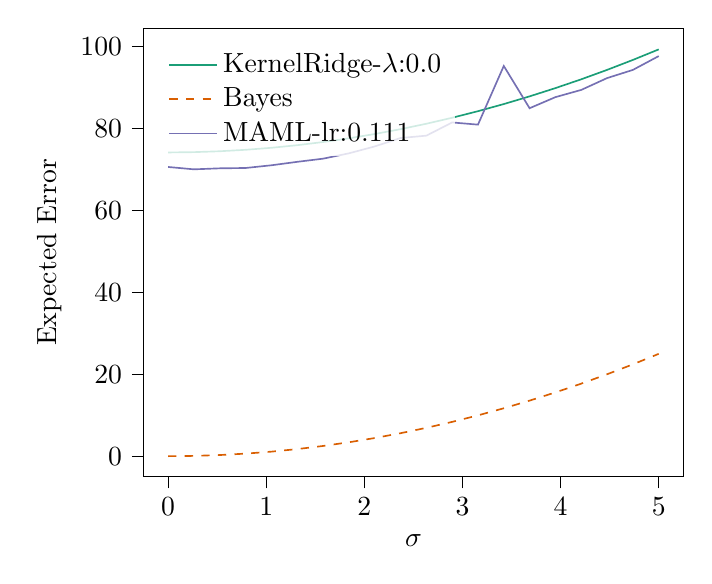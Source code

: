 % This file was created with tikzplotlib v0.10.1.
\begin{tikzpicture}

\definecolor{chocolate217952}{RGB}{217,95,2}
\definecolor{darkcyan27158119}{RGB}{27,158,119}
\definecolor{darkgray176}{RGB}{176,176,176}
\definecolor{deeppink23141138}{RGB}{231,41,138}
\definecolor{lightslategray117112179}{RGB}{117,112,179}

\begin{axis}[
legend cell align={left},
legend style={
  fill opacity=0.8,
  draw opacity=1,
  text opacity=1,
  at={(0.03,0.97)},
  anchor=north west,
  draw=none
},
tick align=outside,
tick pos=left,
x grid style={darkgray176},
xlabel={\(\displaystyle \sigma\)},
xmin=-0.25, xmax=5.25,
xtick style={color=black},
y grid style={darkgray176},
ylabel={Expected Error},
ymin=-4.976, ymax=104.506,
ytick style={color=black}
]
\addplot [semithick, darkcyan27158119]
table {%
0 74.167
0.263 74.245
0.526 74.461
0.789 74.816
1.053 75.31
1.316 75.942
1.579 76.713
1.842 77.622
2.105 78.67
2.368 79.856
2.632 81.181
2.895 82.644
3.158 84.246
3.421 85.986
3.684 87.865
3.947 89.882
4.211 92.038
4.474 94.333
4.737 96.765
5 99.337
};
\addlegendentry{KernelRidge-$\lambda$:0.0}
\addplot [semithick, chocolate217952, dashed]
table {%
0 0
0.263 0.069
0.526 0.277
0.789 0.623
1.053 1.107
1.316 1.73
1.579 2.492
1.842 3.392
2.105 4.43
2.368 5.607
2.632 6.922
2.895 8.375
3.158 9.967
3.421 11.698
3.684 13.567
3.947 15.574
4.211 17.72
4.474 20.004
4.737 22.427
5 24.988
};
\addlegendentry{Bayes}
\addplot [semithick, lightslategray117112179]
table {%
0 70.623
0.263 70.047
0.526 70.292
0.789 70.374
1.053 71.037
1.316 71.879
1.579 72.649
1.842 73.951
2.105 75.635
2.368 77.694
2.632 78.271
2.895 81.497
3.158 80.962
3.421 95.292
3.684 84.97
3.947 87.676
4.211 89.445
4.474 92.33
4.737 94.329
5 97.697
};
\addlegendentry{MAML-lr:0.111}

\end{axis}

\end{tikzpicture}
